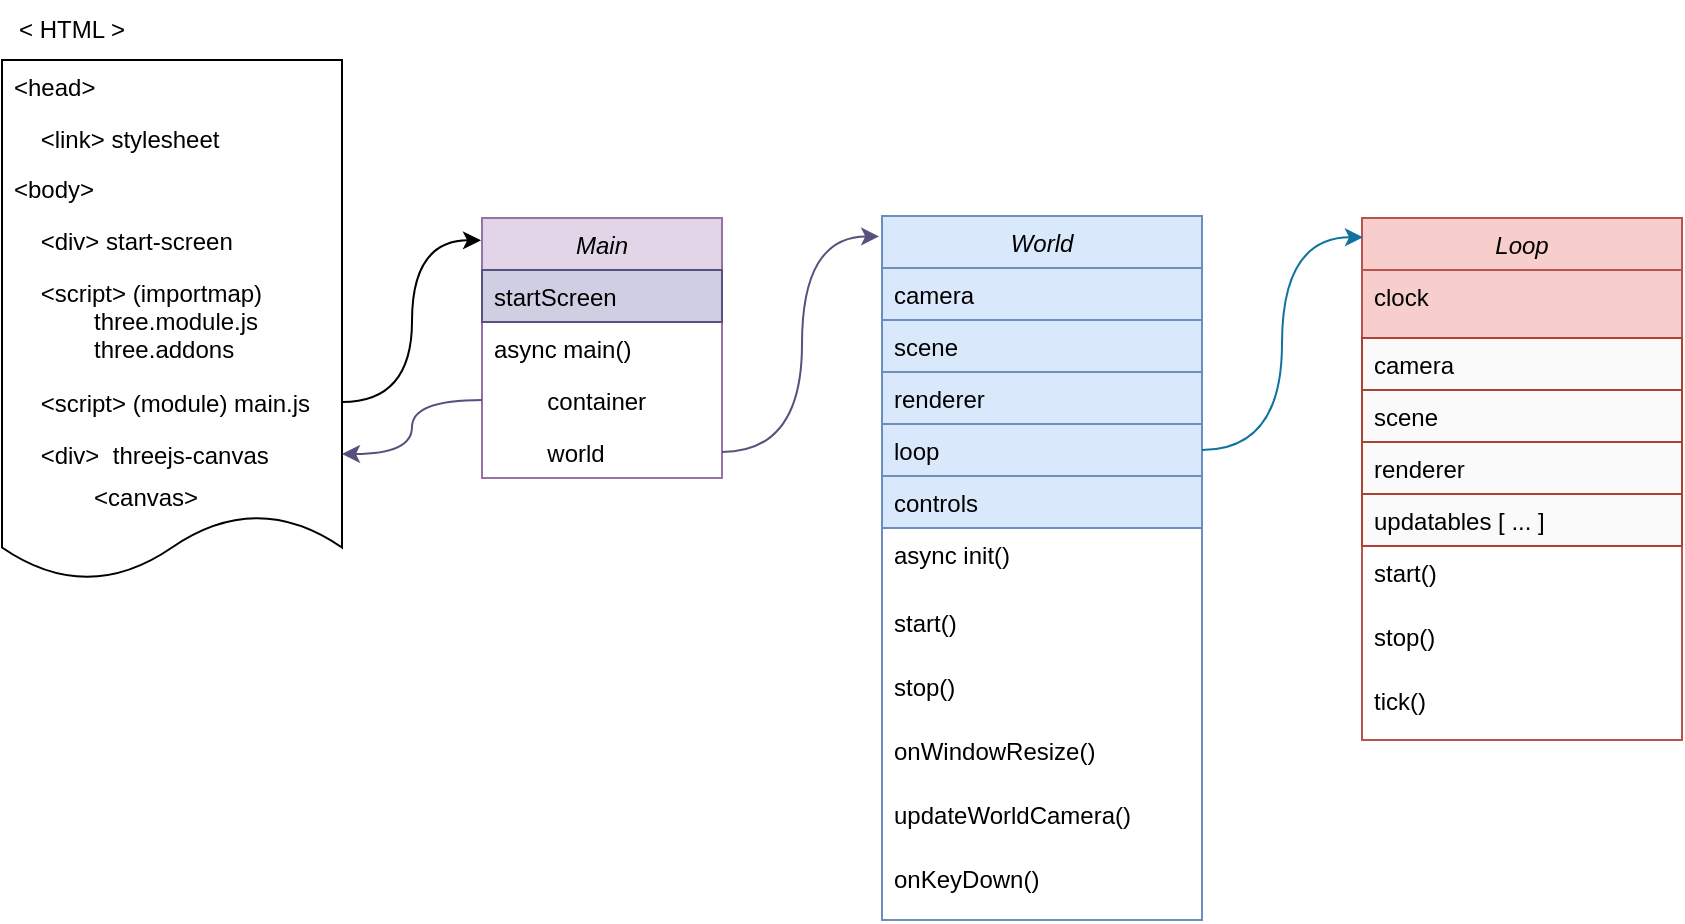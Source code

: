<mxfile version="21.6.6" type="github" pages="3">
  <diagram id="C5RBs43oDa-KdzZeNtuy" name="project overview">
    <mxGraphModel dx="898" dy="1147" grid="1" gridSize="10" guides="1" tooltips="1" connect="1" arrows="1" fold="1" page="1" pageScale="1" pageWidth="1169" pageHeight="827" math="0" shadow="0">
      <root>
        <mxCell id="WIyWlLk6GJQsqaUBKTNV-0" />
        <mxCell id="WIyWlLk6GJQsqaUBKTNV-1" parent="WIyWlLk6GJQsqaUBKTNV-0" />
        <mxCell id="0caHWFozO0ZvPLuNMRl_-0" value="World" style="swimlane;fontStyle=2;align=center;verticalAlign=top;childLayout=stackLayout;horizontal=1;startSize=26;horizontalStack=0;resizeParent=1;resizeLast=0;collapsible=1;marginBottom=0;rounded=0;shadow=0;strokeWidth=1;fillColor=#dae8fc;strokeColor=#6c8ebf;" vertex="1" parent="WIyWlLk6GJQsqaUBKTNV-1">
          <mxGeometry x="480" y="158" width="160" height="352" as="geometry">
            <mxRectangle x="220" y="120" width="160" height="26" as="alternateBounds" />
          </mxGeometry>
        </mxCell>
        <mxCell id="0caHWFozO0ZvPLuNMRl_-1" value="camera" style="text;align=left;verticalAlign=top;spacingLeft=4;spacingRight=4;overflow=hidden;rotatable=0;points=[[0,0.5],[1,0.5]];portConstraint=eastwest;fillColor=#dae8fc;strokeColor=#6c8ebf;" vertex="1" parent="0caHWFozO0ZvPLuNMRl_-0">
          <mxGeometry y="26" width="160" height="26" as="geometry" />
        </mxCell>
        <mxCell id="0caHWFozO0ZvPLuNMRl_-2" value="scene" style="text;align=left;verticalAlign=top;spacingLeft=4;spacingRight=4;overflow=hidden;rotatable=0;points=[[0,0.5],[1,0.5]];portConstraint=eastwest;rounded=0;shadow=0;html=0;fillColor=#dae8fc;strokeColor=#6c8ebf;" vertex="1" parent="0caHWFozO0ZvPLuNMRl_-0">
          <mxGeometry y="52" width="160" height="26" as="geometry" />
        </mxCell>
        <mxCell id="0caHWFozO0ZvPLuNMRl_-3" value="renderer" style="text;align=left;verticalAlign=top;spacingLeft=4;spacingRight=4;overflow=hidden;rotatable=0;points=[[0,0.5],[1,0.5]];portConstraint=eastwest;rounded=0;shadow=0;html=0;fillColor=#dae8fc;strokeColor=#6c8ebf;" vertex="1" parent="0caHWFozO0ZvPLuNMRl_-0">
          <mxGeometry y="78" width="160" height="26" as="geometry" />
        </mxCell>
        <mxCell id="0caHWFozO0ZvPLuNMRl_-4" value="loop" style="text;align=left;verticalAlign=top;spacingLeft=4;spacingRight=4;overflow=hidden;rotatable=0;points=[[0,0.5],[1,0.5]];portConstraint=eastwest;rounded=0;shadow=0;html=0;fillColor=#dae8fc;strokeColor=#6c8ebf;" vertex="1" parent="0caHWFozO0ZvPLuNMRl_-0">
          <mxGeometry y="104" width="160" height="26" as="geometry" />
        </mxCell>
        <mxCell id="0caHWFozO0ZvPLuNMRl_-5" value="controls" style="text;align=left;verticalAlign=top;spacingLeft=4;spacingRight=4;overflow=hidden;rotatable=0;points=[[0,0.5],[1,0.5]];portConstraint=eastwest;rounded=0;shadow=0;html=0;fillColor=#dae8fc;strokeColor=#6c8ebf;" vertex="1" parent="0caHWFozO0ZvPLuNMRl_-0">
          <mxGeometry y="130" width="160" height="26" as="geometry" />
        </mxCell>
        <mxCell id="0caHWFozO0ZvPLuNMRl_-6" value="async init()" style="text;align=left;verticalAlign=top;spacingLeft=4;spacingRight=4;overflow=hidden;rotatable=0;points=[[0,0.5],[1,0.5]];portConstraint=eastwest;" vertex="1" parent="0caHWFozO0ZvPLuNMRl_-0">
          <mxGeometry y="156" width="160" height="34" as="geometry" />
        </mxCell>
        <mxCell id="0caHWFozO0ZvPLuNMRl_-7" value="start()" style="text;align=left;verticalAlign=top;spacingLeft=4;spacingRight=4;overflow=hidden;rotatable=0;points=[[0,0.5],[1,0.5]];portConstraint=eastwest;" vertex="1" parent="0caHWFozO0ZvPLuNMRl_-0">
          <mxGeometry y="190" width="160" height="32" as="geometry" />
        </mxCell>
        <mxCell id="0caHWFozO0ZvPLuNMRl_-8" value="stop()" style="text;align=left;verticalAlign=top;spacingLeft=4;spacingRight=4;overflow=hidden;rotatable=0;points=[[0,0.5],[1,0.5]];portConstraint=eastwest;" vertex="1" parent="0caHWFozO0ZvPLuNMRl_-0">
          <mxGeometry y="222" width="160" height="32" as="geometry" />
        </mxCell>
        <mxCell id="0caHWFozO0ZvPLuNMRl_-9" value="onWindowResize()" style="text;align=left;verticalAlign=top;spacingLeft=4;spacingRight=4;overflow=hidden;rotatable=0;points=[[0,0.5],[1,0.5]];portConstraint=eastwest;" vertex="1" parent="0caHWFozO0ZvPLuNMRl_-0">
          <mxGeometry y="254" width="160" height="32" as="geometry" />
        </mxCell>
        <mxCell id="0caHWFozO0ZvPLuNMRl_-10" value="updateWorldCamera()" style="text;align=left;verticalAlign=top;spacingLeft=4;spacingRight=4;overflow=hidden;rotatable=0;points=[[0,0.5],[1,0.5]];portConstraint=eastwest;" vertex="1" parent="0caHWFozO0ZvPLuNMRl_-0">
          <mxGeometry y="286" width="160" height="32" as="geometry" />
        </mxCell>
        <mxCell id="0caHWFozO0ZvPLuNMRl_-11" value="onKeyDown()" style="text;align=left;verticalAlign=top;spacingLeft=4;spacingRight=4;overflow=hidden;rotatable=0;points=[[0,0.5],[1,0.5]];portConstraint=eastwest;" vertex="1" parent="0caHWFozO0ZvPLuNMRl_-0">
          <mxGeometry y="318" width="160" height="32" as="geometry" />
        </mxCell>
        <mxCell id="0caHWFozO0ZvPLuNMRl_-12" value="Loop" style="swimlane;fontStyle=2;align=center;verticalAlign=top;childLayout=stackLayout;horizontal=1;startSize=26;horizontalStack=0;resizeParent=1;resizeLast=0;collapsible=1;marginBottom=0;rounded=0;shadow=0;strokeWidth=1;fillColor=#f8cecc;strokeColor=#b85450;" vertex="1" parent="WIyWlLk6GJQsqaUBKTNV-1">
          <mxGeometry x="720" y="159" width="160" height="261" as="geometry">
            <mxRectangle x="720" y="159" width="160" height="26" as="alternateBounds" />
          </mxGeometry>
        </mxCell>
        <mxCell id="0caHWFozO0ZvPLuNMRl_-13" value="clock" style="text;align=left;verticalAlign=top;spacingLeft=4;spacingRight=4;overflow=hidden;rotatable=0;points=[[0,0.5],[1,0.5]];portConstraint=eastwest;fillColor=#f8cecc;strokeColor=#b85450;" vertex="1" parent="0caHWFozO0ZvPLuNMRl_-12">
          <mxGeometry y="26" width="160" height="34" as="geometry" />
        </mxCell>
        <mxCell id="0caHWFozO0ZvPLuNMRl_-14" value="camera" style="text;align=left;verticalAlign=top;spacingLeft=4;spacingRight=4;overflow=hidden;rotatable=0;points=[[0,0.5],[1,0.5]];portConstraint=eastwest;rounded=0;shadow=0;html=0;fillColor=#FAFAFA;strokeColor=#ae4132;" vertex="1" parent="0caHWFozO0ZvPLuNMRl_-12">
          <mxGeometry y="60" width="160" height="26" as="geometry" />
        </mxCell>
        <mxCell id="0caHWFozO0ZvPLuNMRl_-15" value="scene" style="text;align=left;verticalAlign=top;spacingLeft=4;spacingRight=4;overflow=hidden;rotatable=0;points=[[0,0.5],[1,0.5]];portConstraint=eastwest;rounded=0;shadow=0;html=0;fillColor=#FAFAFA;strokeColor=#ae4132;" vertex="1" parent="0caHWFozO0ZvPLuNMRl_-12">
          <mxGeometry y="86" width="160" height="26" as="geometry" />
        </mxCell>
        <mxCell id="0caHWFozO0ZvPLuNMRl_-16" value="renderer" style="text;align=left;verticalAlign=top;spacingLeft=4;spacingRight=4;overflow=hidden;rotatable=0;points=[[0,0.5],[1,0.5]];portConstraint=eastwest;rounded=0;shadow=0;html=0;fillColor=#FAFAFA;strokeColor=#ae4132;" vertex="1" parent="0caHWFozO0ZvPLuNMRl_-12">
          <mxGeometry y="112" width="160" height="26" as="geometry" />
        </mxCell>
        <mxCell id="0caHWFozO0ZvPLuNMRl_-17" value="updatables [ ... ]" style="text;align=left;verticalAlign=top;spacingLeft=4;spacingRight=4;overflow=hidden;rotatable=0;points=[[0,0.5],[1,0.5]];portConstraint=eastwest;rounded=0;shadow=0;html=0;fillColor=#FAFAFA;strokeColor=#ae4132;" vertex="1" parent="0caHWFozO0ZvPLuNMRl_-12">
          <mxGeometry y="138" width="160" height="26" as="geometry" />
        </mxCell>
        <mxCell id="0caHWFozO0ZvPLuNMRl_-18" value="start()" style="text;align=left;verticalAlign=top;spacingLeft=4;spacingRight=4;overflow=hidden;rotatable=0;points=[[0,0.5],[1,0.5]];portConstraint=eastwest;" vertex="1" parent="0caHWFozO0ZvPLuNMRl_-12">
          <mxGeometry y="164" width="160" height="32" as="geometry" />
        </mxCell>
        <mxCell id="0caHWFozO0ZvPLuNMRl_-19" value="stop()" style="text;align=left;verticalAlign=top;spacingLeft=4;spacingRight=4;overflow=hidden;rotatable=0;points=[[0,0.5],[1,0.5]];portConstraint=eastwest;" vertex="1" parent="0caHWFozO0ZvPLuNMRl_-12">
          <mxGeometry y="196" width="160" height="32" as="geometry" />
        </mxCell>
        <mxCell id="0caHWFozO0ZvPLuNMRl_-20" value="tick()" style="text;align=left;verticalAlign=top;spacingLeft=4;spacingRight=4;overflow=hidden;rotatable=0;points=[[0,0.5],[1,0.5]];portConstraint=eastwest;" vertex="1" parent="0caHWFozO0ZvPLuNMRl_-12">
          <mxGeometry y="228" width="160" height="32" as="geometry" />
        </mxCell>
        <mxCell id="0caHWFozO0ZvPLuNMRl_-21" value="" style="shape=document;whiteSpace=wrap;html=1;boundedLbl=1;size=0.125;" vertex="1" parent="WIyWlLk6GJQsqaUBKTNV-1">
          <mxGeometry x="40" y="80" width="170" height="260" as="geometry" />
        </mxCell>
        <mxCell id="0caHWFozO0ZvPLuNMRl_-22" value="Main" style="swimlane;fontStyle=2;align=center;verticalAlign=top;childLayout=stackLayout;horizontal=1;startSize=26;horizontalStack=0;resizeParent=1;resizeLast=0;collapsible=1;marginBottom=0;rounded=0;shadow=0;strokeWidth=1;fillColor=#e1d5e7;strokeColor=#9673a6;" vertex="1" parent="WIyWlLk6GJQsqaUBKTNV-1">
          <mxGeometry x="280" y="159" width="120" height="130" as="geometry">
            <mxRectangle x="320" y="80" width="160" height="26" as="alternateBounds" />
          </mxGeometry>
        </mxCell>
        <mxCell id="0caHWFozO0ZvPLuNMRl_-23" value="startScreen" style="text;align=left;verticalAlign=top;spacingLeft=4;spacingRight=4;overflow=hidden;rotatable=0;points=[[0,0.5],[1,0.5]];portConstraint=eastwest;rounded=0;shadow=0;html=0;fillColor=#d0cee2;strokeColor=#56517e;" vertex="1" parent="0caHWFozO0ZvPLuNMRl_-22">
          <mxGeometry y="26" width="120" height="26" as="geometry" />
        </mxCell>
        <mxCell id="0caHWFozO0ZvPLuNMRl_-24" value="async main()" style="text;align=left;verticalAlign=top;spacingLeft=4;spacingRight=4;overflow=hidden;rotatable=0;points=[[0,0.5],[1,0.5]];portConstraint=eastwest;rounded=0;shadow=0;html=0;fillColor=none;" vertex="1" parent="0caHWFozO0ZvPLuNMRl_-22">
          <mxGeometry y="52" width="120" height="26" as="geometry" />
        </mxCell>
        <mxCell id="0caHWFozO0ZvPLuNMRl_-25" value="        container" style="text;align=left;verticalAlign=top;spacingLeft=4;spacingRight=4;overflow=hidden;rotatable=0;points=[[0,0.5],[1,0.5]];portConstraint=eastwest;rounded=0;shadow=0;html=0;fillColor=none;" vertex="1" parent="0caHWFozO0ZvPLuNMRl_-22">
          <mxGeometry y="78" width="120" height="26" as="geometry" />
        </mxCell>
        <mxCell id="0caHWFozO0ZvPLuNMRl_-26" value="        world" style="text;align=left;verticalAlign=top;spacingLeft=4;spacingRight=4;overflow=hidden;rotatable=0;points=[[0,0.5],[1,0.5]];portConstraint=eastwest;rounded=0;shadow=0;html=0;fillColor=none;" vertex="1" parent="0caHWFozO0ZvPLuNMRl_-22">
          <mxGeometry y="104" width="120" height="26" as="geometry" />
        </mxCell>
        <mxCell id="0caHWFozO0ZvPLuNMRl_-27" style="edgeStyle=orthogonalEdgeStyle;curved=1;rounded=0;orthogonalLoop=1;jettySize=auto;html=1;exitX=1;exitY=0.5;exitDx=0;exitDy=0;entryX=-0.004;entryY=0.086;entryDx=0;entryDy=0;entryPerimeter=0;fillColor=none;" edge="1" parent="WIyWlLk6GJQsqaUBKTNV-1" source="0caHWFozO0ZvPLuNMRl_-33" target="0caHWFozO0ZvPLuNMRl_-22">
          <mxGeometry relative="1" as="geometry" />
        </mxCell>
        <mxCell id="0caHWFozO0ZvPLuNMRl_-28" value="&amp;lt; HTML &amp;gt;" style="text;strokeColor=none;align=center;fillColor=none;html=1;verticalAlign=middle;whiteSpace=wrap;rounded=0;" vertex="1" parent="WIyWlLk6GJQsqaUBKTNV-1">
          <mxGeometry x="40" y="50" width="70" height="30" as="geometry" />
        </mxCell>
        <mxCell id="0caHWFozO0ZvPLuNMRl_-29" value="&lt;head&gt; " style="text;align=left;verticalAlign=top;spacingLeft=4;spacingRight=4;overflow=hidden;rotatable=0;points=[[0,0.5],[1,0.5]];portConstraint=eastwest;fillColor=none;" vertex="1" parent="WIyWlLk6GJQsqaUBKTNV-1">
          <mxGeometry x="40" y="80" width="72.857" height="26" as="geometry" />
        </mxCell>
        <mxCell id="0caHWFozO0ZvPLuNMRl_-30" value="&lt;body&gt; " style="text;align=left;verticalAlign=top;spacingLeft=4;spacingRight=4;overflow=hidden;rotatable=0;points=[[0,0.5],[1,0.5]];portConstraint=eastwest;fillColor=none;" vertex="1" parent="WIyWlLk6GJQsqaUBKTNV-1">
          <mxGeometry x="40" y="131" width="72.857" height="26" as="geometry" />
        </mxCell>
        <mxCell id="0caHWFozO0ZvPLuNMRl_-31" value="    &lt;div&gt; start-screen " style="text;align=left;verticalAlign=top;spacingLeft=4;spacingRight=4;overflow=hidden;rotatable=0;points=[[0,0.5],[1,0.5]];portConstraint=eastwest;fillColor=none;" vertex="1" parent="WIyWlLk6GJQsqaUBKTNV-1">
          <mxGeometry x="40" y="157" width="170" height="26" as="geometry" />
        </mxCell>
        <mxCell id="0caHWFozO0ZvPLuNMRl_-32" value="    &lt;script&gt; (importmap) &#xa;            three.module.js&#xa;            three.addons" style="text;align=left;verticalAlign=top;spacingLeft=4;spacingRight=4;overflow=hidden;rotatable=0;points=[[0,0.5],[1,0.5]];portConstraint=eastwest;fillColor=none;" vertex="1" parent="WIyWlLk6GJQsqaUBKTNV-1">
          <mxGeometry x="40" y="183" width="170" height="57" as="geometry" />
        </mxCell>
        <mxCell id="0caHWFozO0ZvPLuNMRl_-33" value="    &lt;script&gt; (module) main.js" style="text;align=left;verticalAlign=top;spacingLeft=4;spacingRight=4;overflow=hidden;rotatable=0;points=[[0,0.5],[1,0.5]];portConstraint=eastwest;fillColor=none;" vertex="1" parent="WIyWlLk6GJQsqaUBKTNV-1">
          <mxGeometry x="40" y="238" width="170" height="26" as="geometry" />
        </mxCell>
        <mxCell id="0caHWFozO0ZvPLuNMRl_-34" value="    &lt;div&gt;  threejs-canvas" style="text;align=left;verticalAlign=top;spacingLeft=4;spacingRight=4;overflow=hidden;rotatable=0;points=[[0,0.5],[1,0.5]];portConstraint=eastwest;fillColor=none;" vertex="1" parent="WIyWlLk6GJQsqaUBKTNV-1">
          <mxGeometry x="40" y="264" width="170" height="26" as="geometry" />
        </mxCell>
        <mxCell id="0caHWFozO0ZvPLuNMRl_-35" value="            &lt;canvas&gt;" style="text;align=left;verticalAlign=top;spacingLeft=4;spacingRight=4;overflow=hidden;rotatable=0;points=[[0,0.5],[1,0.5]];portConstraint=eastwest;fillColor=none;" vertex="1" parent="WIyWlLk6GJQsqaUBKTNV-1">
          <mxGeometry x="40" y="285" width="121.43" height="25" as="geometry" />
        </mxCell>
        <mxCell id="0caHWFozO0ZvPLuNMRl_-36" style="edgeStyle=orthogonalEdgeStyle;curved=1;rounded=0;orthogonalLoop=1;jettySize=auto;html=1;exitX=1;exitY=0.5;exitDx=0;exitDy=0;entryX=-0.009;entryY=0.029;entryDx=0;entryDy=0;entryPerimeter=0;fillColor=#d0cee2;strokeColor=#56517e;" edge="1" parent="WIyWlLk6GJQsqaUBKTNV-1" source="0caHWFozO0ZvPLuNMRl_-26" target="0caHWFozO0ZvPLuNMRl_-0">
          <mxGeometry relative="1" as="geometry" />
        </mxCell>
        <mxCell id="0caHWFozO0ZvPLuNMRl_-37" style="edgeStyle=orthogonalEdgeStyle;curved=1;rounded=0;orthogonalLoop=1;jettySize=auto;html=1;exitX=0;exitY=0.5;exitDx=0;exitDy=0;fillColor=#d0cee2;strokeColor=#56517e;" edge="1" parent="WIyWlLk6GJQsqaUBKTNV-1" source="0caHWFozO0ZvPLuNMRl_-25" target="0caHWFozO0ZvPLuNMRl_-34">
          <mxGeometry relative="1" as="geometry">
            <mxPoint x="210" y="250" as="targetPoint" />
          </mxGeometry>
        </mxCell>
        <mxCell id="0caHWFozO0ZvPLuNMRl_-38" style="edgeStyle=orthogonalEdgeStyle;curved=1;rounded=0;orthogonalLoop=1;jettySize=auto;html=1;exitX=1;exitY=0.5;exitDx=0;exitDy=0;entryX=0.003;entryY=0.037;entryDx=0;entryDy=0;entryPerimeter=0;fillColor=#b1ddf0;strokeColor=#10739e;" edge="1" parent="WIyWlLk6GJQsqaUBKTNV-1" source="0caHWFozO0ZvPLuNMRl_-4" target="0caHWFozO0ZvPLuNMRl_-12">
          <mxGeometry relative="1" as="geometry" />
        </mxCell>
        <mxCell id="0caHWFozO0ZvPLuNMRl_-39" value="    &lt;link&gt; stylesheet " style="text;align=left;verticalAlign=top;spacingLeft=4;spacingRight=4;overflow=hidden;rotatable=0;points=[[0,0.5],[1,0.5]];portConstraint=eastwest;fillColor=none;" vertex="1" parent="WIyWlLk6GJQsqaUBKTNV-1">
          <mxGeometry x="40" y="106" width="120" height="26" as="geometry" />
        </mxCell>
      </root>
    </mxGraphModel>
  </diagram>
  <diagram id="YPXxy7g2ebmNAlH5daJt" name="MPEG_media">
    <mxGraphModel dx="898" dy="1147" grid="1" gridSize="10" guides="1" tooltips="1" connect="1" arrows="1" fold="1" page="1" pageScale="1" pageWidth="1100" pageHeight="850" math="0" shadow="0">
      <root>
        <mxCell id="0" />
        <mxCell id="1" parent="0" />
        <mxCell id="yCHgt4txa8c673t_NS8o-1" value="World" style="swimlane;fontStyle=2;align=center;verticalAlign=top;childLayout=stackLayout;horizontal=1;startSize=26;horizontalStack=0;resizeParent=1;resizeLast=0;collapsible=1;marginBottom=0;rounded=0;shadow=0;strokeWidth=1;fillColor=#dae8fc;strokeColor=#6c8ebf;fontSize=14;" vertex="1" parent="1">
          <mxGeometry x="480" y="158" width="100" height="202" as="geometry">
            <mxRectangle x="220" y="120" width="160" height="26" as="alternateBounds" />
          </mxGeometry>
        </mxCell>
        <mxCell id="yCHgt4txa8c673t_NS8o-2" value="camera" style="text;align=left;verticalAlign=top;spacingLeft=4;spacingRight=4;overflow=hidden;rotatable=0;points=[[0,0.5],[1,0.5]];portConstraint=eastwest;fillColor=#dae8fc;strokeColor=#6c8ebf;fontSize=14;" vertex="1" parent="yCHgt4txa8c673t_NS8o-1">
          <mxGeometry y="26" width="100" height="26" as="geometry" />
        </mxCell>
        <mxCell id="yCHgt4txa8c673t_NS8o-3" value="scene" style="text;align=left;verticalAlign=top;spacingLeft=4;spacingRight=4;overflow=hidden;rotatable=0;points=[[0,0.5],[1,0.5]];portConstraint=eastwest;rounded=0;shadow=0;html=0;fillColor=#dae8fc;strokeColor=#6c8ebf;fontSize=14;" vertex="1" parent="yCHgt4txa8c673t_NS8o-1">
          <mxGeometry y="52" width="100" height="26" as="geometry" />
        </mxCell>
        <mxCell id="yCHgt4txa8c673t_NS8o-4" value="renderer" style="text;align=left;verticalAlign=top;spacingLeft=4;spacingRight=4;overflow=hidden;rotatable=0;points=[[0,0.5],[1,0.5]];portConstraint=eastwest;rounded=0;shadow=0;html=0;fillColor=#dae8fc;strokeColor=#6c8ebf;fontSize=14;" vertex="1" parent="yCHgt4txa8c673t_NS8o-1">
          <mxGeometry y="78" width="100" height="26" as="geometry" />
        </mxCell>
        <mxCell id="yCHgt4txa8c673t_NS8o-5" value="loop" style="text;align=left;verticalAlign=top;spacingLeft=4;spacingRight=4;overflow=hidden;rotatable=0;points=[[0,0.5],[1,0.5]];portConstraint=eastwest;rounded=0;shadow=0;html=0;fillColor=#dae8fc;strokeColor=#6c8ebf;fontSize=14;" vertex="1" parent="yCHgt4txa8c673t_NS8o-1">
          <mxGeometry y="104" width="100" height="26" as="geometry" />
        </mxCell>
        <mxCell id="yCHgt4txa8c673t_NS8o-6" value="controls" style="text;align=left;verticalAlign=top;spacingLeft=4;spacingRight=4;overflow=hidden;rotatable=0;points=[[0,0.5],[1,0.5]];portConstraint=eastwest;rounded=0;shadow=0;html=0;fillColor=#dae8fc;strokeColor=#6c8ebf;fontSize=14;" vertex="1" parent="yCHgt4txa8c673t_NS8o-1">
          <mxGeometry y="130" width="100" height="26" as="geometry" />
        </mxCell>
        <mxCell id="yCHgt4txa8c673t_NS8o-7" value="async init()" style="text;align=left;verticalAlign=top;spacingLeft=4;spacingRight=4;overflow=hidden;rotatable=0;points=[[0,0.5],[1,0.5]];portConstraint=eastwest;fontSize=14;" vertex="1" parent="yCHgt4txa8c673t_NS8o-1">
          <mxGeometry y="156" width="100" height="34" as="geometry" />
        </mxCell>
        <mxCell id="yCHgt4txa8c673t_NS8o-22" value="" style="shape=document;whiteSpace=wrap;html=1;boundedLbl=1;size=0.125;fontSize=14;" vertex="1" parent="1">
          <mxGeometry x="40" y="80" width="200" height="440" as="geometry" />
        </mxCell>
        <mxCell id="yCHgt4txa8c673t_NS8o-23" value="Main" style="swimlane;fontStyle=2;align=center;verticalAlign=top;childLayout=stackLayout;horizontal=1;startSize=26;horizontalStack=0;resizeParent=1;resizeLast=0;collapsible=1;marginBottom=0;rounded=0;shadow=0;strokeWidth=1;fillColor=#e1d5e7;strokeColor=#9673a6;fontSize=14;" vertex="1" parent="1">
          <mxGeometry x="280" y="159" width="120" height="130" as="geometry">
            <mxRectangle x="320" y="80" width="160" height="26" as="alternateBounds" />
          </mxGeometry>
        </mxCell>
        <mxCell id="yCHgt4txa8c673t_NS8o-24" value="startScreen" style="text;align=left;verticalAlign=top;spacingLeft=4;spacingRight=4;overflow=hidden;rotatable=0;points=[[0,0.5],[1,0.5]];portConstraint=eastwest;rounded=0;shadow=0;html=0;fillColor=#d0cee2;strokeColor=#56517e;fontSize=14;" vertex="1" parent="yCHgt4txa8c673t_NS8o-23">
          <mxGeometry y="26" width="120" height="26" as="geometry" />
        </mxCell>
        <mxCell id="yCHgt4txa8c673t_NS8o-25" value="async main()" style="text;align=left;verticalAlign=top;spacingLeft=4;spacingRight=4;overflow=hidden;rotatable=0;points=[[0,0.5],[1,0.5]];portConstraint=eastwest;rounded=0;shadow=0;html=0;fillColor=none;fontSize=14;" vertex="1" parent="yCHgt4txa8c673t_NS8o-23">
          <mxGeometry y="52" width="120" height="26" as="geometry" />
        </mxCell>
        <mxCell id="yCHgt4txa8c673t_NS8o-26" value="        container" style="text;align=left;verticalAlign=top;spacingLeft=4;spacingRight=4;overflow=hidden;rotatable=0;points=[[0,0.5],[1,0.5]];portConstraint=eastwest;rounded=0;shadow=0;html=0;fillColor=none;fontSize=14;" vertex="1" parent="yCHgt4txa8c673t_NS8o-23">
          <mxGeometry y="78" width="120" height="26" as="geometry" />
        </mxCell>
        <mxCell id="yCHgt4txa8c673t_NS8o-27" value="        world" style="text;align=left;verticalAlign=top;spacingLeft=4;spacingRight=4;overflow=hidden;rotatable=0;points=[[0,0.5],[1,0.5]];portConstraint=eastwest;rounded=0;shadow=0;html=0;fillColor=none;fontSize=14;" vertex="1" parent="yCHgt4txa8c673t_NS8o-23">
          <mxGeometry y="104" width="120" height="26" as="geometry" />
        </mxCell>
        <mxCell id="yCHgt4txa8c673t_NS8o-28" style="edgeStyle=orthogonalEdgeStyle;curved=1;rounded=0;orthogonalLoop=1;jettySize=auto;html=1;exitX=1;exitY=0.5;exitDx=0;exitDy=0;entryX=-0.004;entryY=0.086;entryDx=0;entryDy=0;entryPerimeter=0;fillColor=none;fontSize=14;" edge="1" parent="1" source="yCHgt4txa8c673t_NS8o-34" target="yCHgt4txa8c673t_NS8o-23">
          <mxGeometry relative="1" as="geometry">
            <Array as="points">
              <mxPoint x="245" y="251" />
              <mxPoint x="245" y="170" />
            </Array>
          </mxGeometry>
        </mxCell>
        <mxCell id="yCHgt4txa8c673t_NS8o-29" value="&amp;lt; HTML &amp;gt;" style="text;strokeColor=none;align=center;fillColor=none;html=1;verticalAlign=middle;whiteSpace=wrap;rounded=0;fontSize=14;" vertex="1" parent="1">
          <mxGeometry x="40" y="50" width="70" height="30" as="geometry" />
        </mxCell>
        <mxCell id="yCHgt4txa8c673t_NS8o-30" value="&lt;head&gt; " style="text;align=left;verticalAlign=top;spacingLeft=4;spacingRight=4;overflow=hidden;rotatable=0;points=[[0,0.5],[1,0.5]];portConstraint=eastwest;fillColor=none;fontSize=14;" vertex="1" parent="1">
          <mxGeometry x="40" y="80" width="72.857" height="26" as="geometry" />
        </mxCell>
        <mxCell id="yCHgt4txa8c673t_NS8o-31" value="&lt;body&gt; " style="text;align=left;verticalAlign=top;spacingLeft=4;spacingRight=4;overflow=hidden;rotatable=0;points=[[0,0.5],[1,0.5]];portConstraint=eastwest;fillColor=none;fontSize=14;" vertex="1" parent="1">
          <mxGeometry x="40" y="131" width="72.857" height="26" as="geometry" />
        </mxCell>
        <mxCell id="yCHgt4txa8c673t_NS8o-32" value="    &lt;div&gt; start-screen " style="text;align=left;verticalAlign=top;spacingLeft=4;spacingRight=4;overflow=hidden;rotatable=0;points=[[0,0.5],[1,0.5]];portConstraint=eastwest;fillColor=none;fontSize=14;" vertex="1" parent="1">
          <mxGeometry x="40" y="157" width="170" height="26" as="geometry" />
        </mxCell>
        <mxCell id="yCHgt4txa8c673t_NS8o-33" value="    &lt;script&gt; (importmap) &#xa;            three.module.js&#xa;            three.addons" style="text;align=left;verticalAlign=top;spacingLeft=4;spacingRight=4;overflow=hidden;rotatable=0;points=[[0,0.5],[1,0.5]];portConstraint=eastwest;fillColor=none;fontSize=14;" vertex="1" parent="1">
          <mxGeometry x="40" y="183" width="170" height="26" as="geometry" />
        </mxCell>
        <mxCell id="yCHgt4txa8c673t_NS8o-34" value="    &lt;script&gt; (module) main.js" style="text;align=left;verticalAlign=top;spacingLeft=4;spacingRight=4;overflow=hidden;rotatable=0;points=[[0,0.5],[1,0.5]];portConstraint=eastwest;fillColor=none;fontSize=14;" vertex="1" parent="1">
          <mxGeometry x="40" y="238" width="180" height="26" as="geometry" />
        </mxCell>
        <mxCell id="yCHgt4txa8c673t_NS8o-35" value="    &lt;div&gt;  threejs-canvas" style="text;align=left;verticalAlign=top;spacingLeft=4;spacingRight=4;overflow=hidden;rotatable=0;points=[[0,0.5],[1,0.5]];portConstraint=eastwest;fillColor=none;fontSize=14;" vertex="1" parent="1">
          <mxGeometry x="40" y="264" width="170" height="26" as="geometry" />
        </mxCell>
        <mxCell id="yCHgt4txa8c673t_NS8o-36" value="            &lt;canvas&gt;" style="text;align=left;verticalAlign=top;spacingLeft=4;spacingRight=4;overflow=hidden;rotatable=0;points=[[0,0.5],[1,0.5]];portConstraint=eastwest;fillColor=none;fontSize=14;" vertex="1" parent="1">
          <mxGeometry x="40" y="285" width="121.43" height="25" as="geometry" />
        </mxCell>
        <mxCell id="yCHgt4txa8c673t_NS8o-37" style="edgeStyle=orthogonalEdgeStyle;curved=1;rounded=0;orthogonalLoop=1;jettySize=auto;html=1;exitX=1;exitY=0.5;exitDx=0;exitDy=0;entryX=-0.009;entryY=0.029;entryDx=0;entryDy=0;entryPerimeter=0;fillColor=#d0cee2;strokeColor=#56517e;fontSize=14;" edge="1" parent="1" source="yCHgt4txa8c673t_NS8o-27" target="yCHgt4txa8c673t_NS8o-1">
          <mxGeometry relative="1" as="geometry" />
        </mxCell>
        <mxCell id="yCHgt4txa8c673t_NS8o-38" style="edgeStyle=orthogonalEdgeStyle;curved=1;rounded=0;orthogonalLoop=1;jettySize=auto;html=1;exitX=0;exitY=0.5;exitDx=0;exitDy=0;fillColor=#d0cee2;strokeColor=#56517e;fontSize=14;" edge="1" parent="1" source="yCHgt4txa8c673t_NS8o-26" target="yCHgt4txa8c673t_NS8o-35">
          <mxGeometry relative="1" as="geometry">
            <mxPoint x="210" y="250" as="targetPoint" />
          </mxGeometry>
        </mxCell>
        <mxCell id="yCHgt4txa8c673t_NS8o-40" value="    &lt;link&gt; stylesheet " style="text;align=left;verticalAlign=top;spacingLeft=4;spacingRight=4;overflow=hidden;rotatable=0;points=[[0,0.5],[1,0.5]];portConstraint=eastwest;fillColor=none;fontSize=14;" vertex="1" parent="1">
          <mxGeometry x="40" y="106" width="72.857" height="26" as="geometry" />
        </mxCell>
        <mxCell id="b_-D7Lj98Qkd2OQJfYy--6" value="" style="rounded=0;whiteSpace=wrap;html=1;fillColor=none;dashed=1;dashPattern=12 12;strokeWidth=2;fontSize=14;" vertex="1" parent="1">
          <mxGeometry x="50" y="332" width="180" height="97" as="geometry" />
        </mxCell>
        <mxCell id="b_-D7Lj98Qkd2OQJfYy--3" value="    &lt;video&gt;  MPEG_media 0" style="text;align=left;verticalAlign=top;spacingLeft=4;spacingRight=4;overflow=hidden;rotatable=0;points=[[0,0.5],[1,0.5]];portConstraint=eastwest;fillColor=none;fontSize=14;" vertex="1" parent="1">
          <mxGeometry x="40" y="336" width="170" height="26" as="geometry" />
        </mxCell>
        <mxCell id="b_-D7Lj98Qkd2OQJfYy--4" value="    &lt;video&gt;  MPEG_media n" style="text;align=left;verticalAlign=top;spacingLeft=4;spacingRight=4;overflow=hidden;rotatable=0;points=[[0,0.5],[1,0.5]];portConstraint=eastwest;fillColor=none;fontStyle=0;fontSize=14;" vertex="1" parent="1">
          <mxGeometry x="41" y="385" width="170" height="26" as="geometry" />
        </mxCell>
        <mxCell id="b_-D7Lj98Qkd2OQJfYy--5" value="..." style="text;align=center;verticalAlign=top;spacingLeft=4;spacingRight=4;overflow=hidden;rotatable=0;points=[[0,0.5],[1,0.5]];portConstraint=eastwest;fillColor=none;fontSize=14;" vertex="1" parent="1">
          <mxGeometry x="40" y="362" width="170" height="26" as="geometry" />
        </mxCell>
        <mxCell id="NksDJMUu3lLWfgaBq7V0-1" value="GLTF Loader" style="swimlane;fontStyle=2;align=center;verticalAlign=top;childLayout=stackLayout;horizontal=1;startSize=26;horizontalStack=0;resizeParent=1;resizeLast=0;collapsible=1;marginBottom=0;rounded=0;shadow=0;strokeWidth=1;fillColor=#b0e3e6;strokeColor=#0e8088;fontSize=14;" vertex="1" parent="1">
          <mxGeometry x="480" y="400" width="140" height="240" as="geometry">
            <mxRectangle x="220" y="120" width="160" height="26" as="alternateBounds" />
          </mxGeometry>
        </mxCell>
        <mxCell id="NksDJMUu3lLWfgaBq7V0-8" value="json" style="text;align=left;verticalAlign=top;spacingLeft=4;spacingRight=4;overflow=hidden;rotatable=0;points=[[0,0.5],[1,0.5]];portConstraint=eastwest;rounded=0;shadow=0;html=0;fillColor=#b0e3e6;strokeColor=#0e8088;fontSize=14;" vertex="1" parent="NksDJMUu3lLWfgaBq7V0-1">
          <mxGeometry y="26" width="140" height="26" as="geometry" />
        </mxCell>
        <mxCell id="NksDJMUu3lLWfgaBq7V0-9" value="extensions" style="text;align=left;verticalAlign=top;spacingLeft=4;spacingRight=4;overflow=hidden;rotatable=0;points=[[0,0.5],[1,0.5]];portConstraint=eastwest;rounded=0;shadow=0;html=0;fillColor=#b0e3e6;strokeColor=#0e8088;fontSize=14;" vertex="1" parent="NksDJMUu3lLWfgaBq7V0-1">
          <mxGeometry y="52" width="140" height="26" as="geometry" />
        </mxCell>
        <mxCell id="NksDJMUu3lLWfgaBq7V0-10" value="plugins" style="text;align=left;verticalAlign=top;spacingLeft=4;spacingRight=4;overflow=hidden;rotatable=0;points=[[0,0.5],[1,0.5]];portConstraint=eastwest;rounded=0;shadow=0;html=0;fillColor=#b0e3e6;strokeColor=#0e8088;fontSize=14;" vertex="1" parent="NksDJMUu3lLWfgaBq7V0-1">
          <mxGeometry y="78" width="140" height="26" as="geometry" />
        </mxCell>
        <mxCell id="NksDJMUu3lLWfgaBq7V0-11" value="parse()" style="text;align=left;verticalAlign=top;spacingLeft=4;spacingRight=4;overflow=hidden;rotatable=0;points=[[0,0.5],[1,0.5]];portConstraint=eastwest;fontSize=14;" vertex="1" parent="NksDJMUu3lLWfgaBq7V0-1">
          <mxGeometry y="104" width="140" height="34" as="geometry" />
        </mxCell>
        <mxCell id="NksDJMUu3lLWfgaBq7V0-25" value="    extensions" style="text;align=left;verticalAlign=top;spacingLeft=4;spacingRight=4;overflow=hidden;rotatable=0;points=[[0,0.5],[1,0.5]];portConstraint=eastwest;fontSize=14;" vertex="1" parent="NksDJMUu3lLWfgaBq7V0-1">
          <mxGeometry y="138" width="140" height="34" as="geometry" />
        </mxCell>
        <mxCell id="NksDJMUu3lLWfgaBq7V0-26" value="        MPEG media" style="text;align=left;verticalAlign=top;spacingLeft=4;spacingRight=4;overflow=hidden;rotatable=0;points=[[0,0.5],[1,0.5]];portConstraint=eastwest;fontSize=14;" vertex="1" parent="NksDJMUu3lLWfgaBq7V0-1">
          <mxGeometry y="172" width="140" height="34" as="geometry" />
        </mxCell>
        <mxCell id="NksDJMUu3lLWfgaBq7V0-18" value="GLTF MPEG media extension " style="swimlane;fontStyle=0;align=center;verticalAlign=top;childLayout=stackLayout;horizontal=1;startSize=26;horizontalStack=0;resizeParent=1;resizeLast=0;collapsible=1;marginBottom=0;rounded=0;shadow=0;strokeWidth=1;fillColor=#fad7ac;strokeColor=#b46504;fontSize=14;" vertex="1" parent="1">
          <mxGeometry x="410" y="680" width="230" height="90" as="geometry">
            <mxRectangle x="220" y="120" width="160" height="26" as="alternateBounds" />
          </mxGeometry>
        </mxCell>
        <mxCell id="NksDJMUu3lLWfgaBq7V0-19" value="parser" style="text;align=left;verticalAlign=top;spacingLeft=4;spacingRight=4;overflow=hidden;rotatable=0;points=[[0,0.5],[1,0.5]];portConstraint=eastwest;rounded=0;shadow=0;html=0;fillColor=#fad7ac;strokeColor=#b46504;fontSize=14;" vertex="1" parent="NksDJMUu3lLWfgaBq7V0-18">
          <mxGeometry y="26" width="230" height="26" as="geometry" />
        </mxCell>
        <mxCell id="NksDJMUu3lLWfgaBq7V0-30" value="afterRoot()" style="text;align=left;verticalAlign=top;spacingLeft=4;spacingRight=4;overflow=hidden;rotatable=0;points=[[0,0.5],[1,0.5]];portConstraint=eastwest;fontSize=14;" vertex="1" parent="NksDJMUu3lLWfgaBq7V0-18">
          <mxGeometry y="52" width="230" height="34" as="geometry" />
        </mxCell>
        <mxCell id="NksDJMUu3lLWfgaBq7V0-32" value="" style="shape=document;whiteSpace=wrap;html=1;boundedLbl=1;size=0.3;fontSize=14;" vertex="1" parent="1">
          <mxGeometry x="40" y="600" width="200" height="200" as="geometry" />
        </mxCell>
        <mxCell id="NksDJMUu3lLWfgaBq7V0-33" value="GLTF" style="text;strokeColor=none;align=center;fillColor=none;html=1;verticalAlign=middle;whiteSpace=wrap;rounded=0;fontSize=14;" vertex="1" parent="1">
          <mxGeometry x="41.43" y="570" width="70" height="30" as="geometry" />
        </mxCell>
        <mxCell id="NksDJMUu3lLWfgaBq7V0-34" value=" extensions" style="text;align=left;verticalAlign=top;spacingLeft=4;spacingRight=4;overflow=hidden;rotatable=0;points=[[0,0.5],[1,0.5]];portConstraint=eastwest;fontSize=14;" vertex="1" parent="1">
          <mxGeometry x="40" y="600" width="200" height="34" as="geometry" />
        </mxCell>
        <mxCell id="NksDJMUu3lLWfgaBq7V0-35" value="     MPEG_media" style="text;align=left;verticalAlign=top;spacingLeft=4;spacingRight=4;overflow=hidden;rotatable=0;points=[[0,0.5],[1,0.5]];portConstraint=eastwest;fontSize=14;" vertex="1" parent="1">
          <mxGeometry x="41.43" y="634" width="200" height="34" as="geometry" />
        </mxCell>
        <mxCell id="NksDJMUu3lLWfgaBq7V0-36" value="        { ... }" style="text;align=left;verticalAlign=top;spacingLeft=4;spacingRight=4;overflow=hidden;rotatable=0;points=[[0,0.5],[1,0.5]];portConstraint=eastwest;fontSize=14;" vertex="1" parent="1">
          <mxGeometry x="41.43" y="668" width="88.57" height="34" as="geometry" />
        </mxCell>
        <mxCell id="NksDJMUu3lLWfgaBq7V0-38" style="edgeStyle=orthogonalEdgeStyle;curved=1;rounded=0;orthogonalLoop=1;jettySize=auto;html=1;exitX=1;exitY=0.5;exitDx=0;exitDy=0;entryX=0.75;entryY=0;entryDx=0;entryDy=0;fillColor=#b1ddf0;strokeColor=#10739e;" edge="1" parent="1" source="yCHgt4txa8c673t_NS8o-7" target="NksDJMUu3lLWfgaBq7V0-1">
          <mxGeometry relative="1" as="geometry" />
        </mxCell>
        <mxCell id="NksDJMUu3lLWfgaBq7V0-39" style="edgeStyle=orthogonalEdgeStyle;curved=1;rounded=0;orthogonalLoop=1;jettySize=auto;html=1;exitX=1;exitY=0.5;exitDx=0;exitDy=0;entryX=1;entryY=0.25;entryDx=0;entryDy=0;fillColor=#b0e3e6;strokeColor=#0e8088;" edge="1" parent="1" source="NksDJMUu3lLWfgaBq7V0-26" target="NksDJMUu3lLWfgaBq7V0-18">
          <mxGeometry relative="1" as="geometry">
            <Array as="points">
              <mxPoint x="720" y="589" />
              <mxPoint x="720" y="703" />
            </Array>
          </mxGeometry>
        </mxCell>
      </root>
    </mxGraphModel>
  </diagram>
  <diagram id="1ToWGSbz7VSFsPuKmxJ_" name="MPEG_texture_video">
    <mxGraphModel dx="763" dy="975" grid="1" gridSize="10" guides="1" tooltips="1" connect="1" arrows="1" fold="1" page="1" pageScale="1" pageWidth="1169" pageHeight="827" math="0" shadow="0">
      <root>
        <mxCell id="0" />
        <mxCell id="1" parent="0" />
      </root>
    </mxGraphModel>
  </diagram>
</mxfile>
